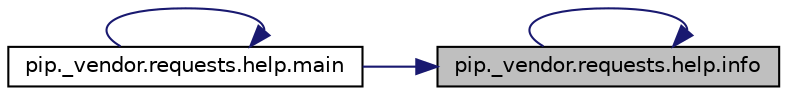 digraph "pip._vendor.requests.help.info"
{
 // LATEX_PDF_SIZE
  edge [fontname="Helvetica",fontsize="10",labelfontname="Helvetica",labelfontsize="10"];
  node [fontname="Helvetica",fontsize="10",shape=record];
  rankdir="RL";
  Node1 [label="pip._vendor.requests.help.info",height=0.2,width=0.4,color="black", fillcolor="grey75", style="filled", fontcolor="black",tooltip=" "];
  Node1 -> Node1 [dir="back",color="midnightblue",fontsize="10",style="solid",fontname="Helvetica"];
  Node1 -> Node2 [dir="back",color="midnightblue",fontsize="10",style="solid",fontname="Helvetica"];
  Node2 [label="pip._vendor.requests.help.main",height=0.2,width=0.4,color="black", fillcolor="white", style="filled",URL="$da/d0d/namespacepip_1_1__vendor_1_1requests_1_1help.html#a2f749dc86a7034a0194a6913b626bc46",tooltip=" "];
  Node2 -> Node2 [dir="back",color="midnightblue",fontsize="10",style="solid",fontname="Helvetica"];
}
